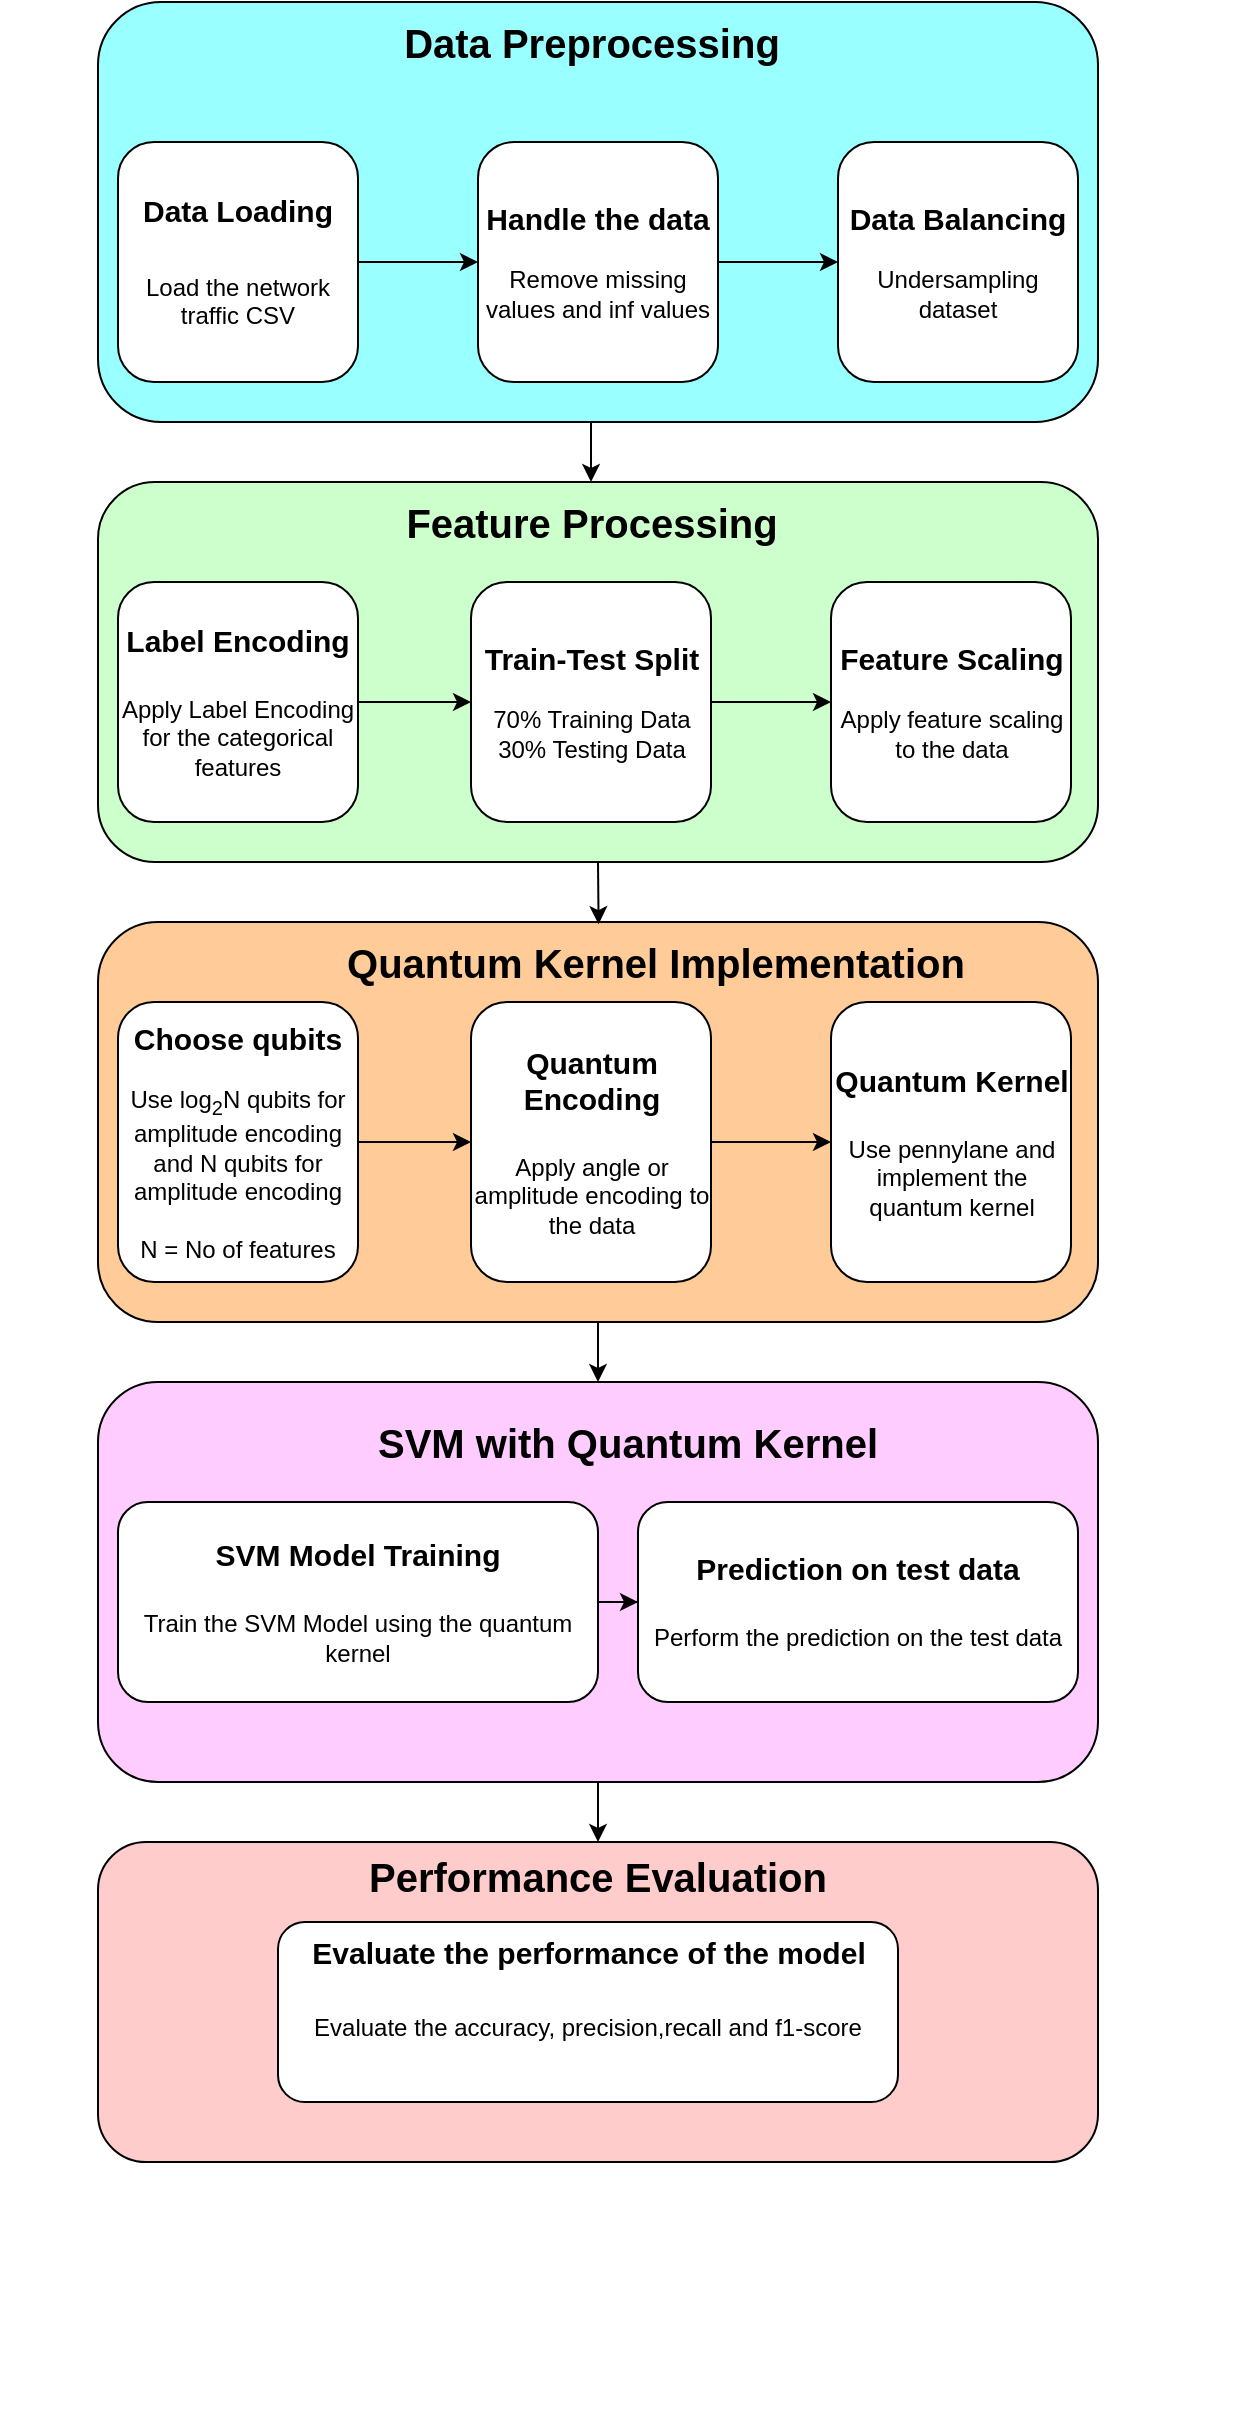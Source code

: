<mxfile version="27.0.3">
  <diagram name="Page-1" id="IowLkyHsUFm7hj_iNHQr">
    <mxGraphModel dx="1444" dy="718" grid="1" gridSize="10" guides="1" tooltips="1" connect="1" arrows="1" fold="1" page="1" pageScale="1" pageWidth="850" pageHeight="1100" math="0" shadow="0">
      <root>
        <mxCell id="0" />
        <mxCell id="1" parent="0" />
        <mxCell id="rroA4w5QciKg8AlWYJ8E-7" style="edgeStyle=orthogonalEdgeStyle;rounded=0;orthogonalLoop=1;jettySize=auto;html=1;exitX=0.5;exitY=1;exitDx=0;exitDy=0;entryX=0.5;entryY=0;entryDx=0;entryDy=0;" edge="1" parent="1" source="tHObwuz-neF_lD4l34wk-1" target="hvczIfgNtDT0wLWKjFQM-12">
          <mxGeometry relative="1" as="geometry" />
        </mxCell>
        <mxCell id="tHObwuz-neF_lD4l34wk-1" value="" style="rounded=1;whiteSpace=wrap;html=1;fillColor=light-dark(#99FFFF,#99FFFF);" parent="1" vertex="1">
          <mxGeometry x="250" y="20" width="500" height="210" as="geometry" />
        </mxCell>
        <mxCell id="tHObwuz-neF_lD4l34wk-16" value="" style="edgeStyle=orthogonalEdgeStyle;rounded=0;orthogonalLoop=1;jettySize=auto;html=1;" parent="1" source="tHObwuz-neF_lD4l34wk-2" target="tHObwuz-neF_lD4l34wk-3" edge="1">
          <mxGeometry relative="1" as="geometry" />
        </mxCell>
        <mxCell id="tHObwuz-neF_lD4l34wk-2" value="" style="rounded=1;whiteSpace=wrap;html=1;fillColor=light-dark(#FFCCFF,#FFCCFF);" parent="1" vertex="1">
          <mxGeometry x="250" y="710" width="500" height="200" as="geometry" />
        </mxCell>
        <mxCell id="tHObwuz-neF_lD4l34wk-3" value="&lt;div&gt;&lt;br&gt;&lt;/div&gt;&lt;div&gt;&lt;br&gt;&lt;/div&gt;&lt;div&gt;&lt;br&gt;&lt;/div&gt;&lt;div&gt;&lt;br&gt;&lt;/div&gt;&lt;div&gt;&lt;br&gt;&lt;/div&gt;&lt;div&gt;&lt;br&gt;&lt;/div&gt;&lt;div&gt;&lt;br&gt;&lt;/div&gt;&lt;div&gt;&lt;br&gt;&lt;/div&gt;&lt;div&gt;&lt;br&gt;&lt;/div&gt;&lt;div&gt;&lt;div&gt;&lt;font style=&quot;font-size: 20px;&quot;&gt;&lt;b&gt;Performance Evaluation&lt;/b&gt;&lt;/font&gt;&lt;/div&gt;&lt;div&gt;&lt;font style=&quot;font-size: 20px;&quot;&gt;&lt;b&gt;&lt;br&gt;&lt;/b&gt;&lt;/font&gt;&lt;/div&gt;&lt;div&gt;&lt;font style=&quot;font-size: 20px;&quot;&gt;&lt;b&gt;&lt;br&gt;&lt;/b&gt;&lt;/font&gt;&lt;/div&gt;&lt;div&gt;&lt;font style=&quot;font-size: 20px;&quot;&gt;&lt;b&gt;&lt;br&gt;&lt;/b&gt;&lt;/font&gt;&lt;/div&gt;&lt;div&gt;&lt;font style=&quot;font-size: 20px;&quot;&gt;&lt;b&gt;&lt;br&gt;&lt;/b&gt;&lt;/font&gt;&lt;/div&gt;&lt;div&gt;&lt;font style=&quot;font-size: 20px;&quot;&gt;&lt;b&gt;&lt;br&gt;&lt;/b&gt;&lt;/font&gt;&lt;/div&gt;&lt;div&gt;&lt;font style=&quot;font-size: 20px;&quot;&gt;&lt;b&gt;&lt;br&gt;&lt;/b&gt;&lt;/font&gt;&lt;/div&gt;&lt;div&gt;&lt;font style=&quot;font-size: 20px;&quot;&gt;&lt;b&gt;&lt;br&gt;&lt;/b&gt;&lt;/font&gt;&lt;/div&gt;&lt;div&gt;&lt;font style=&quot;font-size: 20px;&quot;&gt;&lt;b&gt;&lt;br&gt;&lt;/b&gt;&lt;/font&gt;&lt;/div&gt;&lt;div&gt;&lt;font style=&quot;font-size: 20px;&quot;&gt;&lt;b&gt;&lt;br&gt;&lt;/b&gt;&lt;/font&gt;&lt;/div&gt;&lt;div&gt;&lt;font style=&quot;font-size: 20px;&quot;&gt;&lt;b&gt;&lt;br&gt;&lt;/b&gt;&lt;/font&gt;&lt;/div&gt;&lt;div&gt;&lt;br&gt;&lt;/div&gt;&lt;/div&gt;" style="rounded=1;whiteSpace=wrap;html=1;fillColor=light-dark(#FFCCCC,#CCFFCC);" parent="1" vertex="1">
          <mxGeometry x="250" y="940" width="500" height="160" as="geometry" />
        </mxCell>
        <mxCell id="tHObwuz-neF_lD4l34wk-4" value="&lt;font style=&quot;font-size: 20px;&quot;&gt;&lt;b&gt;Data Preprocessing&lt;/b&gt;&lt;/font&gt;" style="text;html=1;align=center;verticalAlign=middle;whiteSpace=wrap;rounded=0;" parent="1" vertex="1">
          <mxGeometry x="201.5" y="20" width="590" height="40" as="geometry" />
        </mxCell>
        <mxCell id="tHObwuz-neF_lD4l34wk-10" value="" style="edgeStyle=orthogonalEdgeStyle;rounded=0;orthogonalLoop=1;jettySize=auto;html=1;" parent="1" source="tHObwuz-neF_lD4l34wk-5" target="tHObwuz-neF_lD4l34wk-7" edge="1">
          <mxGeometry relative="1" as="geometry" />
        </mxCell>
        <mxCell id="tHObwuz-neF_lD4l34wk-5" value="&lt;font style=&quot;font-size: 15px;&quot;&gt;&lt;b style=&quot;&quot;&gt;Data Loading&lt;/b&gt;&lt;/font&gt;&lt;div&gt;&lt;span style=&quot;font-size: 18px;&quot;&gt;&lt;b&gt;&lt;br&gt;&lt;/b&gt;&lt;/span&gt;&lt;div&gt;Load the network traffic CSV&lt;/div&gt;&lt;/div&gt;" style="rounded=1;whiteSpace=wrap;html=1;" parent="1" vertex="1">
          <mxGeometry x="260" y="90" width="120" height="120" as="geometry" />
        </mxCell>
        <mxCell id="tHObwuz-neF_lD4l34wk-11" value="" style="edgeStyle=orthogonalEdgeStyle;rounded=0;orthogonalLoop=1;jettySize=auto;html=1;" parent="1" source="tHObwuz-neF_lD4l34wk-7" target="tHObwuz-neF_lD4l34wk-8" edge="1">
          <mxGeometry relative="1" as="geometry" />
        </mxCell>
        <mxCell id="tHObwuz-neF_lD4l34wk-7" value="&lt;font style=&quot;font-size: 15px;&quot;&gt;&lt;b&gt;Handle the data&lt;/b&gt;&lt;/font&gt;&lt;div&gt;&lt;br&gt;&lt;/div&gt;&lt;div&gt;Remove missing values and inf values&lt;/div&gt;" style="rounded=1;whiteSpace=wrap;html=1;" parent="1" vertex="1">
          <mxGeometry x="440" y="90" width="120" height="120" as="geometry" />
        </mxCell>
        <mxCell id="tHObwuz-neF_lD4l34wk-8" value="&lt;font style=&quot;font-size: 15px;&quot;&gt;&lt;b&gt;Data Balancing&lt;/b&gt;&lt;/font&gt;&lt;div&gt;&lt;br&gt;&lt;/div&gt;&lt;div&gt;Undersampling dataset&lt;/div&gt;" style="rounded=1;whiteSpace=wrap;html=1;" parent="1" vertex="1">
          <mxGeometry x="620" y="90" width="120" height="120" as="geometry" />
        </mxCell>
        <mxCell id="5IH84X5XSTADNQ1NUQGd-1" value="&lt;span style=&quot;font-size: 20px;&quot;&gt;&lt;b&gt;SVM with Quantum Kernel&lt;/b&gt;&lt;/span&gt;" style="text;html=1;align=center;verticalAlign=middle;whiteSpace=wrap;rounded=0;" parent="1" vertex="1">
          <mxGeometry x="220" y="720" width="590" height="40" as="geometry" />
        </mxCell>
        <mxCell id="5IH84X5XSTADNQ1NUQGd-4" style="edgeStyle=orthogonalEdgeStyle;rounded=0;orthogonalLoop=1;jettySize=auto;html=1;exitX=1;exitY=0.5;exitDx=0;exitDy=0;" parent="1" source="5IH84X5XSTADNQ1NUQGd-2" target="5IH84X5XSTADNQ1NUQGd-3" edge="1">
          <mxGeometry relative="1" as="geometry" />
        </mxCell>
        <mxCell id="5IH84X5XSTADNQ1NUQGd-2" value="&lt;div&gt;&lt;span style=&quot;font-size: 15px;&quot;&gt;&lt;b&gt;SVM Model Training&lt;/b&gt;&lt;/span&gt;&lt;/div&gt;&lt;div&gt;&lt;span style=&quot;font-size: 15px;&quot;&gt;&lt;b&gt;&lt;br&gt;&lt;/b&gt;&lt;/span&gt;&lt;/div&gt;Train the SVM Model using the quantum kernel" style="rounded=1;whiteSpace=wrap;html=1;" parent="1" vertex="1">
          <mxGeometry x="260" y="770" width="240" height="100" as="geometry" />
        </mxCell>
        <mxCell id="5IH84X5XSTADNQ1NUQGd-3" value="&lt;div&gt;&lt;span style=&quot;font-size: 15px;&quot;&gt;&lt;b&gt;Prediction on test data&lt;/b&gt;&lt;/span&gt;&lt;/div&gt;&lt;div&gt;&lt;span style=&quot;font-size: 15px;&quot;&gt;&lt;b&gt;&lt;br&gt;&lt;/b&gt;&lt;/span&gt;&lt;/div&gt;&lt;div&gt;Perform the prediction on the test data&lt;/div&gt;" style="rounded=1;whiteSpace=wrap;html=1;" parent="1" vertex="1">
          <mxGeometry x="520" y="770" width="220" height="100" as="geometry" />
        </mxCell>
        <mxCell id="5IH84X5XSTADNQ1NUQGd-6" value="&lt;div&gt;&lt;br&gt;&lt;/div&gt;Evaluate the accuracy, precision,recall and f1-score" style="rounded=1;whiteSpace=wrap;html=1;" parent="1" vertex="1">
          <mxGeometry x="340" y="980" width="310" height="90" as="geometry" />
        </mxCell>
        <mxCell id="2wdc7DsvPRnudnOu6lJr-1" value="Evaluate the performance of the model" style="text;html=1;align=center;verticalAlign=middle;whiteSpace=wrap;rounded=0;fontSize=15;fontStyle=1" parent="1" vertex="1">
          <mxGeometry x="351.75" y="980" width="286.5" height="30" as="geometry" />
        </mxCell>
        <mxCell id="rroA4w5QciKg8AlWYJ8E-4" style="edgeStyle=orthogonalEdgeStyle;rounded=0;orthogonalLoop=1;jettySize=auto;html=1;exitX=0.5;exitY=1;exitDx=0;exitDy=0;entryX=0.5;entryY=0;entryDx=0;entryDy=0;" edge="1" parent="1" source="hvczIfgNtDT0wLWKjFQM-1" target="tHObwuz-neF_lD4l34wk-2">
          <mxGeometry relative="1" as="geometry" />
        </mxCell>
        <mxCell id="hvczIfgNtDT0wLWKjFQM-1" value="" style="rounded=1;whiteSpace=wrap;html=1;fillColor=light-dark(#FFCC99,#99FFFF);" parent="1" vertex="1">
          <mxGeometry x="250" y="480" width="500" height="200" as="geometry" />
        </mxCell>
        <mxCell id="hvczIfgNtDT0wLWKjFQM-2" value="&lt;font style=&quot;font-size: 20px;&quot;&gt;&lt;b&gt;Quantum Kernel Implementation&lt;/b&gt;&lt;/font&gt;" style="text;html=1;align=center;verticalAlign=middle;whiteSpace=wrap;rounded=0;" parent="1" vertex="1">
          <mxGeometry x="230" y="480" width="598" height="40" as="geometry" />
        </mxCell>
        <mxCell id="fqz2EAUhRij4Ml8frbec-13" value="" style="edgeStyle=orthogonalEdgeStyle;rounded=0;orthogonalLoop=1;jettySize=auto;html=1;" parent="1" source="hvczIfgNtDT0wLWKjFQM-6" target="hvczIfgNtDT0wLWKjFQM-9" edge="1">
          <mxGeometry relative="1" as="geometry" />
        </mxCell>
        <mxCell id="hvczIfgNtDT0wLWKjFQM-6" value="&lt;div&gt;&lt;span style=&quot;font-size: 15px;&quot;&gt;&lt;b&gt;Quantum Encoding&lt;/b&gt;&lt;/span&gt;&lt;/div&gt;&lt;div&gt;&lt;span style=&quot;font-size: 15px;&quot;&gt;&lt;b&gt;&lt;br&gt;&lt;/b&gt;&lt;/span&gt;&lt;/div&gt;&lt;div&gt;Apply angle or amplitude encoding to the data&lt;/div&gt;" style="rounded=1;whiteSpace=wrap;html=1;" parent="1" vertex="1">
          <mxGeometry x="436.5" y="520" width="120" height="140" as="geometry" />
        </mxCell>
        <mxCell id="fqz2EAUhRij4Ml8frbec-14" value="" style="edgeStyle=orthogonalEdgeStyle;rounded=0;orthogonalLoop=1;jettySize=auto;html=1;" parent="1" source="hvczIfgNtDT0wLWKjFQM-8" target="hvczIfgNtDT0wLWKjFQM-6" edge="1">
          <mxGeometry relative="1" as="geometry" />
        </mxCell>
        <mxCell id="hvczIfgNtDT0wLWKjFQM-8" value="&lt;span style=&quot;font-size: 15px;&quot;&gt;&lt;b&gt;Choose qubits&lt;/b&gt;&lt;/span&gt;&lt;br&gt;&lt;div&gt;&lt;br&gt;&lt;/div&gt;&lt;div&gt;Use log&lt;sub&gt;2&lt;/sub&gt;N qubits for amplitude encoding and N qubits for amplitude encoding&lt;/div&gt;&lt;div&gt;&lt;br&gt;&lt;/div&gt;&lt;div&gt;N = No of features&lt;/div&gt;" style="rounded=1;whiteSpace=wrap;html=1;" parent="1" vertex="1">
          <mxGeometry x="260" y="520" width="120" height="140" as="geometry" />
        </mxCell>
        <mxCell id="hvczIfgNtDT0wLWKjFQM-9" value="&lt;div&gt;&lt;span style=&quot;font-size: 15px;&quot;&gt;&lt;b&gt;Quantum Kernel&lt;/b&gt;&lt;/span&gt;&lt;/div&gt;&lt;div&gt;&lt;span style=&quot;font-size: 15px;&quot;&gt;&lt;b&gt;&lt;br&gt;&lt;/b&gt;&lt;/span&gt;&lt;/div&gt;&lt;div&gt;Use pennylane and implement the quantum kernel&lt;/div&gt;" style="rounded=1;whiteSpace=wrap;html=1;" parent="1" vertex="1">
          <mxGeometry x="616.5" y="520" width="120" height="140" as="geometry" />
        </mxCell>
        <mxCell id="hvczIfgNtDT0wLWKjFQM-11" value="" style="rounded=1;whiteSpace=wrap;html=1;fillColor=light-dark(#CCFFCC,#99FFFF);" parent="1" vertex="1">
          <mxGeometry x="250" y="260" width="500" height="190" as="geometry" />
        </mxCell>
        <mxCell id="hvczIfgNtDT0wLWKjFQM-12" value="&lt;font style=&quot;font-size: 20px;&quot;&gt;&lt;b&gt;Feature Processing&lt;/b&gt;&lt;/font&gt;" style="text;html=1;align=center;verticalAlign=middle;whiteSpace=wrap;rounded=0;" parent="1" vertex="1">
          <mxGeometry x="201.5" y="260" width="590" height="40" as="geometry" />
        </mxCell>
        <mxCell id="hvczIfgNtDT0wLWKjFQM-14" value="&lt;div&gt;&lt;b style=&quot;&quot;&gt;&lt;span style=&quot;font-size: 15px;&quot;&gt;Feature Scaling&lt;/span&gt;&lt;br&gt;&lt;/b&gt;&lt;div&gt;&lt;br&gt;&lt;/div&gt;&lt;div&gt;Apply feature scaling to the data&lt;/div&gt;&lt;/div&gt;" style="rounded=1;whiteSpace=wrap;html=1;" parent="1" vertex="1">
          <mxGeometry x="616.5" y="310" width="120" height="120" as="geometry" />
        </mxCell>
        <mxCell id="fqz2EAUhRij4Ml8frbec-1" value="" style="edgeStyle=orthogonalEdgeStyle;rounded=0;orthogonalLoop=1;jettySize=auto;html=1;" parent="1" source="hvczIfgNtDT0wLWKjFQM-16" target="hvczIfgNtDT0wLWKjFQM-14" edge="1">
          <mxGeometry relative="1" as="geometry" />
        </mxCell>
        <mxCell id="hvczIfgNtDT0wLWKjFQM-16" value="&lt;div&gt;&lt;span style=&quot;font-size: 15px;&quot;&gt;&lt;b&gt;Train-Test Split&lt;/b&gt;&lt;/span&gt;&lt;/div&gt;&lt;div&gt;&lt;br&gt;&lt;/div&gt;&lt;div&gt;70% Training Data&lt;/div&gt;&lt;div&gt;30% Testing Data&lt;/div&gt;" style="rounded=1;whiteSpace=wrap;html=1;" parent="1" vertex="1">
          <mxGeometry x="436.5" y="310" width="120" height="120" as="geometry" />
        </mxCell>
        <mxCell id="fqz2EAUhRij4Ml8frbec-5" value="" style="edgeStyle=orthogonalEdgeStyle;rounded=0;orthogonalLoop=1;jettySize=auto;html=1;" parent="1" source="fqz2EAUhRij4Ml8frbec-3" target="hvczIfgNtDT0wLWKjFQM-16" edge="1">
          <mxGeometry relative="1" as="geometry" />
        </mxCell>
        <mxCell id="fqz2EAUhRij4Ml8frbec-3" value="&lt;div&gt;&lt;span style=&quot;font-size: 15px;&quot;&gt;&lt;b&gt;Label Encoding&lt;/b&gt;&lt;/span&gt;&lt;/div&gt;&lt;div&gt;&lt;span style=&quot;font-size: 15px;&quot;&gt;&lt;b&gt;&lt;br&gt;&lt;/b&gt;&lt;/span&gt;&lt;/div&gt;&lt;div&gt;Apply Label Encoding for the categorical features&lt;/div&gt;" style="rounded=1;whiteSpace=wrap;html=1;" parent="1" vertex="1">
          <mxGeometry x="260" y="310" width="120" height="120" as="geometry" />
        </mxCell>
        <mxCell id="fqz2EAUhRij4Ml8frbec-19" value="" style="rounded=1;whiteSpace=wrap;html=1;" parent="1" vertex="1">
          <mxGeometry x="470" y="250" width="20" as="geometry" />
        </mxCell>
        <mxCell id="rroA4w5QciKg8AlWYJ8E-5" style="edgeStyle=orthogonalEdgeStyle;rounded=0;orthogonalLoop=1;jettySize=auto;html=1;exitX=0.5;exitY=1;exitDx=0;exitDy=0;entryX=0.452;entryY=0.027;entryDx=0;entryDy=0;entryPerimeter=0;" edge="1" parent="1" source="hvczIfgNtDT0wLWKjFQM-11" target="hvczIfgNtDT0wLWKjFQM-2">
          <mxGeometry relative="1" as="geometry" />
        </mxCell>
      </root>
    </mxGraphModel>
  </diagram>
</mxfile>
